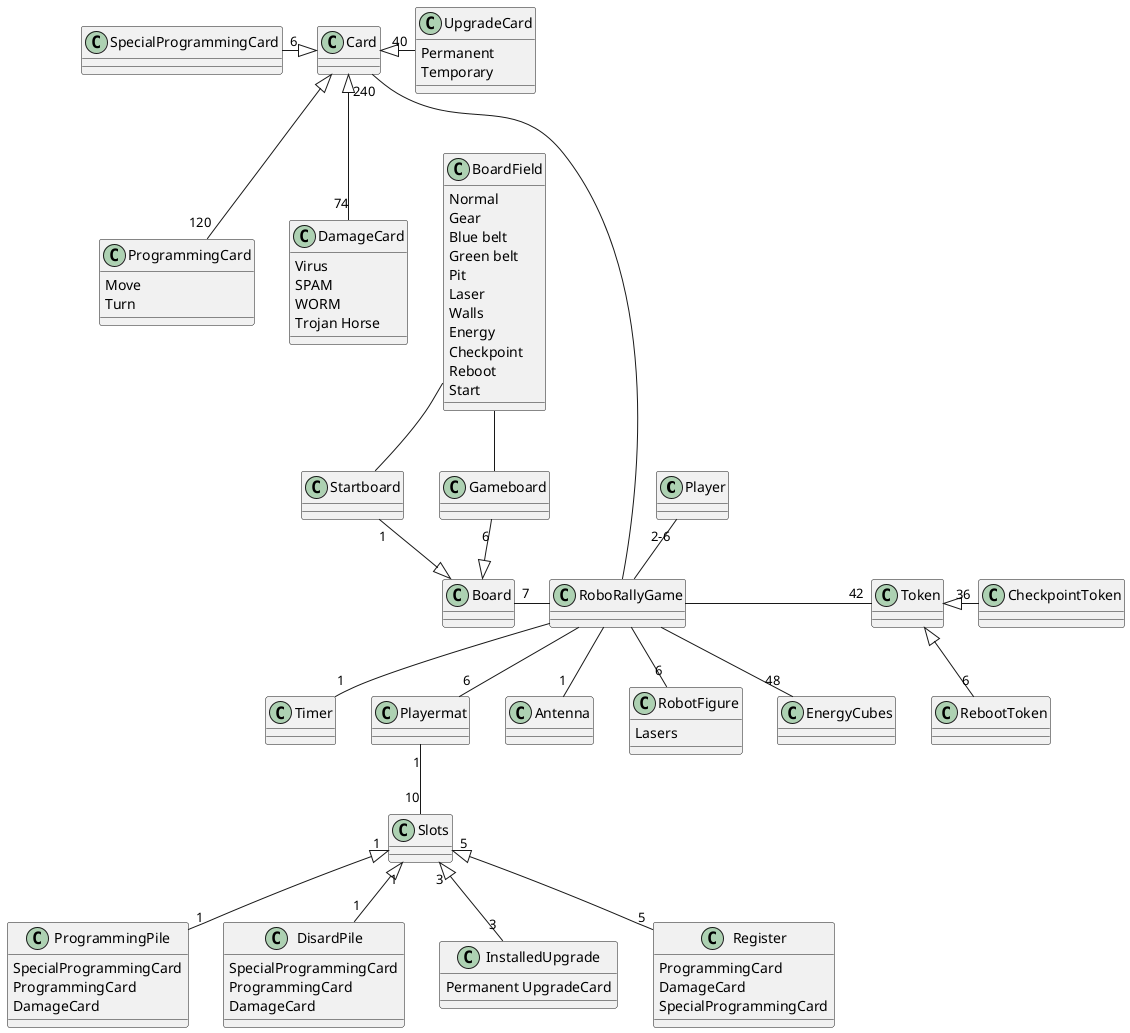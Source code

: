 @startuml
class Player
class Gameboard
class ProgrammingCard{
Move
Turn
}
class ProgrammingPile{
SpecialProgrammingCard
ProgrammingCard
DamageCard
}
class DisardPile{
SpecialProgrammingCard
ProgrammingCard
DamageCard
}
class Startboard
class EnergyCubes
class Timer
class UpgradeCard{
Permanent
Temporary
}
class Slots
class InstalledUpgrade{
Permanent UpgradeCard
}
class DamageCard{
Virus
SPAM
WORM
Trojan Horse
}
class Playermat
class Card
class Token
class RebootToken
class CheckpointToken
class SpecialProgrammingCard
class Antenna
class RobotFigure{
Lasers
}
class RoboRallyGame
class Board
class Register{
ProgrammingCard
DamageCard
SpecialProgrammingCard
}

class BoardField {
Normal
Gear
Blue belt
Green belt
Pit
Laser
Walls
Energy
Checkpoint
Reboot
Start
}

Card "240" ---- RoboRallyGame
RoboRallyGame -- "1" Timer
Player "2-6" -- RoboRallyGame
RoboRallyGame -- "48" EnergyCubes
RoboRallyGame  -- "6" Playermat
RoboRallyGame - "42" Token
RoboRallyGame -- "1" Antenna
RoboRallyGame -- "6" RobotFigure
Slots "5" <|-- "5" Register
Board "7" - RoboRallyGame
Card <|-- "120" ProgrammingCard
SpecialProgrammingCard "6" -|> Card
Card <|-- "74" DamageCard
Card <|- "40" UpgradeCard
Token <|-- "6" RebootToken
Token <|- "36" CheckpointToken
Gameboard "6" -|> Board
Startboard "1" --|> Board
BoardField - Gameboard
BoardField --  Startboard
Playermat "1" -- "10" Slots
Slots "3" <|-- "3" InstalledUpgrade
Slots "1" <|-- "1" ProgrammingPile
Slots "1" <|-- "1" DisardPile
@enduml
